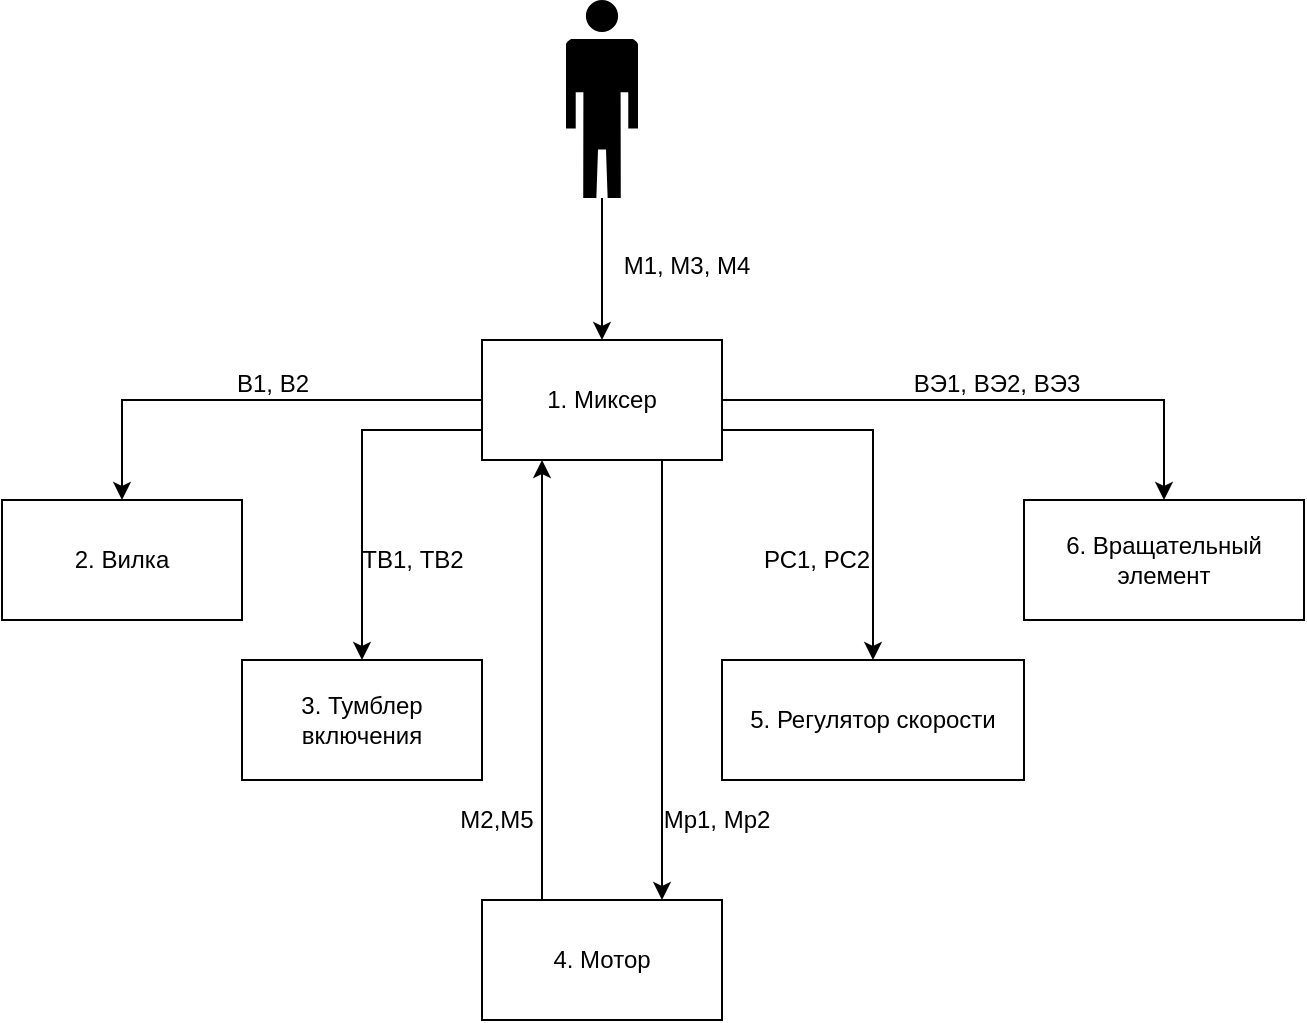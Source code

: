 <mxfile version="13.2.4" type="device"><diagram id="jOgFfSw-UVC7ivW2XXgO" name="Page-1"><mxGraphModel dx="1142" dy="734" grid="1" gridSize="10" guides="1" tooltips="1" connect="1" arrows="1" fold="1" page="1" pageScale="1" pageWidth="827" pageHeight="1169" math="0" shadow="0"><root><mxCell id="0"/><mxCell id="1" parent="0"/><mxCell id="WF33i16aCkNsLTgovfiZ-1" value="" style="shape=mxgraph.signs.people.man_2;html=1;pointerEvents=1;fillColor=#000000;strokeColor=none;verticalLabelPosition=bottom;verticalAlign=top;align=center;" vertex="1" parent="1"><mxGeometry x="390" y="50" width="36" height="99" as="geometry"/></mxCell><mxCell id="WF33i16aCkNsLTgovfiZ-2" value="" style="endArrow=classic;html=1;exitX=0.5;exitY=1;exitDx=0;exitDy=0;exitPerimeter=0;" edge="1" parent="1" source="WF33i16aCkNsLTgovfiZ-1"><mxGeometry width="50" height="50" relative="1" as="geometry"><mxPoint x="390" y="400" as="sourcePoint"/><mxPoint x="408" y="220" as="targetPoint"/></mxGeometry></mxCell><mxCell id="WF33i16aCkNsLTgovfiZ-11" style="edgeStyle=orthogonalEdgeStyle;rounded=0;orthogonalLoop=1;jettySize=auto;html=1;exitX=0;exitY=0.5;exitDx=0;exitDy=0;" edge="1" parent="1" source="WF33i16aCkNsLTgovfiZ-3" target="WF33i16aCkNsLTgovfiZ-4"><mxGeometry relative="1" as="geometry"/></mxCell><mxCell id="WF33i16aCkNsLTgovfiZ-13" style="edgeStyle=orthogonalEdgeStyle;rounded=0;orthogonalLoop=1;jettySize=auto;html=1;exitX=0;exitY=0.75;exitDx=0;exitDy=0;" edge="1" parent="1" source="WF33i16aCkNsLTgovfiZ-3" target="WF33i16aCkNsLTgovfiZ-9"><mxGeometry relative="1" as="geometry"/></mxCell><mxCell id="WF33i16aCkNsLTgovfiZ-14" style="edgeStyle=orthogonalEdgeStyle;rounded=0;orthogonalLoop=1;jettySize=auto;html=1;exitX=0.5;exitY=1;exitDx=0;exitDy=0;entryX=0.75;entryY=0;entryDx=0;entryDy=0;" edge="1" parent="1" source="WF33i16aCkNsLTgovfiZ-3" target="WF33i16aCkNsLTgovfiZ-6"><mxGeometry relative="1" as="geometry"><Array as="points"><mxPoint x="438" y="280"/></Array></mxGeometry></mxCell><mxCell id="WF33i16aCkNsLTgovfiZ-15" style="edgeStyle=orthogonalEdgeStyle;rounded=0;orthogonalLoop=1;jettySize=auto;html=1;exitX=1;exitY=0.75;exitDx=0;exitDy=0;" edge="1" parent="1" source="WF33i16aCkNsLTgovfiZ-3" target="WF33i16aCkNsLTgovfiZ-7"><mxGeometry relative="1" as="geometry"/></mxCell><mxCell id="WF33i16aCkNsLTgovfiZ-16" style="edgeStyle=orthogonalEdgeStyle;rounded=0;orthogonalLoop=1;jettySize=auto;html=1;exitX=1;exitY=0.5;exitDx=0;exitDy=0;entryX=0.5;entryY=0;entryDx=0;entryDy=0;" edge="1" parent="1" source="WF33i16aCkNsLTgovfiZ-3" target="WF33i16aCkNsLTgovfiZ-5"><mxGeometry relative="1" as="geometry"/></mxCell><mxCell id="WF33i16aCkNsLTgovfiZ-3" value="1. Миксер" style="rounded=0;whiteSpace=wrap;html=1;" vertex="1" parent="1"><mxGeometry x="348" y="220" width="120" height="60" as="geometry"/></mxCell><mxCell id="WF33i16aCkNsLTgovfiZ-4" value="2. Вилка" style="rounded=0;whiteSpace=wrap;html=1;" vertex="1" parent="1"><mxGeometry x="108" y="300" width="120" height="60" as="geometry"/></mxCell><mxCell id="WF33i16aCkNsLTgovfiZ-5" value="6. Вращательный элемент" style="rounded=0;whiteSpace=wrap;html=1;" vertex="1" parent="1"><mxGeometry x="619" y="300" width="140" height="60" as="geometry"/></mxCell><mxCell id="WF33i16aCkNsLTgovfiZ-21" style="edgeStyle=orthogonalEdgeStyle;rounded=0;orthogonalLoop=1;jettySize=auto;html=1;exitX=0.25;exitY=0;exitDx=0;exitDy=0;entryX=0.25;entryY=1;entryDx=0;entryDy=0;" edge="1" parent="1" source="WF33i16aCkNsLTgovfiZ-6" target="WF33i16aCkNsLTgovfiZ-3"><mxGeometry relative="1" as="geometry"/></mxCell><mxCell id="WF33i16aCkNsLTgovfiZ-6" value="4. Мотор" style="rounded=0;whiteSpace=wrap;html=1;" vertex="1" parent="1"><mxGeometry x="348" y="500" width="120" height="60" as="geometry"/></mxCell><mxCell id="WF33i16aCkNsLTgovfiZ-7" value="5. Регулятор скорости" style="rounded=0;whiteSpace=wrap;html=1;" vertex="1" parent="1"><mxGeometry x="468" y="380" width="151" height="60" as="geometry"/></mxCell><mxCell id="WF33i16aCkNsLTgovfiZ-9" value="3. Тумблер включения" style="rounded=0;whiteSpace=wrap;html=1;" vertex="1" parent="1"><mxGeometry x="228" y="380" width="120" height="60" as="geometry"/></mxCell><mxCell id="WF33i16aCkNsLTgovfiZ-17" value="М1, М3, М4" style="text;html=1;align=center;verticalAlign=middle;resizable=0;points=[];autosize=1;" vertex="1" parent="1"><mxGeometry x="410" y="173" width="80" height="20" as="geometry"/></mxCell><mxCell id="WF33i16aCkNsLTgovfiZ-18" value="В1, В2" style="text;html=1;align=center;verticalAlign=middle;resizable=0;points=[];autosize=1;" vertex="1" parent="1"><mxGeometry x="218" y="232" width="50" height="20" as="geometry"/></mxCell><mxCell id="WF33i16aCkNsLTgovfiZ-19" value="ТВ1, ТВ2" style="text;html=1;align=center;verticalAlign=middle;resizable=0;points=[];autosize=1;" vertex="1" parent="1"><mxGeometry x="278" y="320" width="70" height="20" as="geometry"/></mxCell><mxCell id="WF33i16aCkNsLTgovfiZ-20" value="Мр1, Мр2" style="text;html=1;align=center;verticalAlign=middle;resizable=0;points=[];autosize=1;" vertex="1" parent="1"><mxGeometry x="430" y="450" width="70" height="20" as="geometry"/></mxCell><mxCell id="WF33i16aCkNsLTgovfiZ-22" value="М2,М5" style="text;html=1;align=center;verticalAlign=middle;resizable=0;points=[];autosize=1;" vertex="1" parent="1"><mxGeometry x="330" y="450" width="50" height="20" as="geometry"/></mxCell><mxCell id="WF33i16aCkNsLTgovfiZ-23" value="РС1, РС2" style="text;html=1;align=center;verticalAlign=middle;resizable=0;points=[];autosize=1;" vertex="1" parent="1"><mxGeometry x="480" y="320" width="70" height="20" as="geometry"/></mxCell><mxCell id="WF33i16aCkNsLTgovfiZ-25" value="ВЭ1, ВЭ2, ВЭ3" style="text;html=1;align=center;verticalAlign=middle;resizable=0;points=[];autosize=1;" vertex="1" parent="1"><mxGeometry x="555" y="232" width="100" height="20" as="geometry"/></mxCell></root></mxGraphModel></diagram></mxfile>